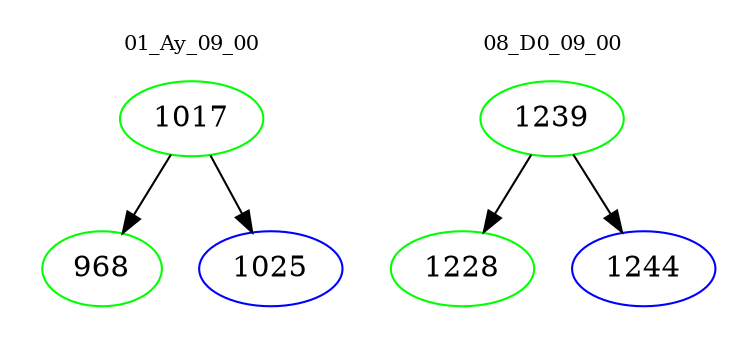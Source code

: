 digraph{
subgraph cluster_0 {
color = white
label = "01_Ay_09_00";
fontsize=10;
T0_1017 [label="1017", color="green"]
T0_1017 -> T0_968 [color="black"]
T0_968 [label="968", color="green"]
T0_1017 -> T0_1025 [color="black"]
T0_1025 [label="1025", color="blue"]
}
subgraph cluster_1 {
color = white
label = "08_D0_09_00";
fontsize=10;
T1_1239 [label="1239", color="green"]
T1_1239 -> T1_1228 [color="black"]
T1_1228 [label="1228", color="green"]
T1_1239 -> T1_1244 [color="black"]
T1_1244 [label="1244", color="blue"]
}
}
